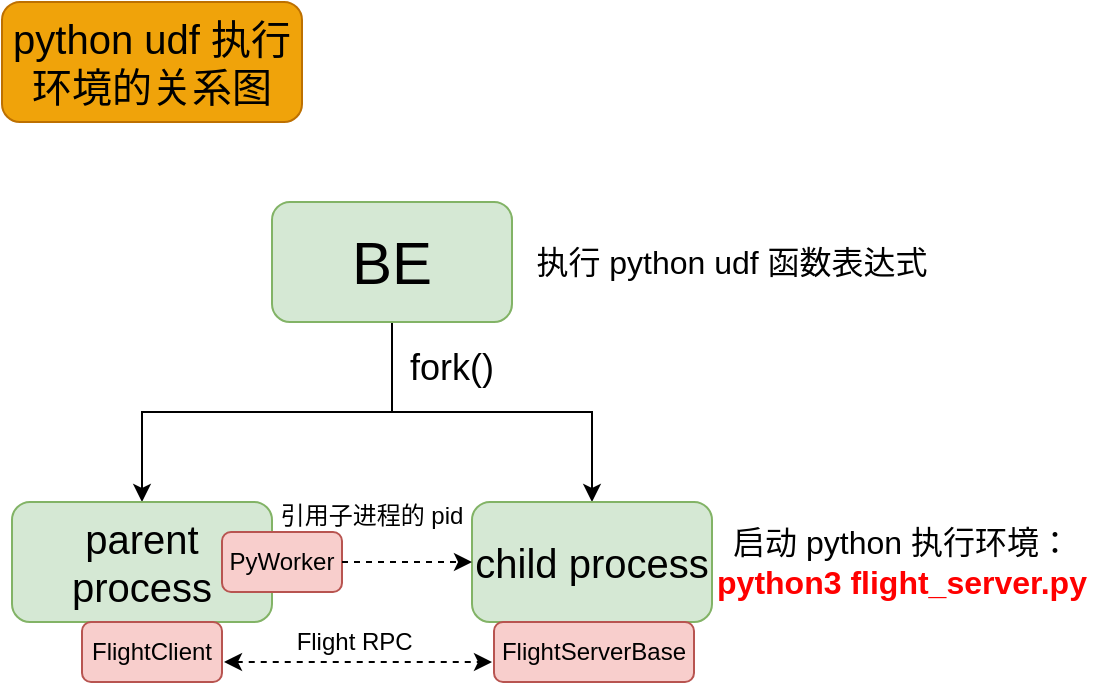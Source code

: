 <mxfile version="24.1.0" type="device" pages="3">
  <diagram id="8j2PTIThE0DS6wNIIHaq" name="fork">
    <mxGraphModel dx="1434" dy="836" grid="1" gridSize="10" guides="1" tooltips="1" connect="1" arrows="1" fold="1" page="1" pageScale="1" pageWidth="827" pageHeight="1169" math="0" shadow="0">
      <root>
        <mxCell id="0" />
        <mxCell id="1" parent="0" />
        <mxCell id="BZPYno0NWWqAYdEW5uS4-3" value="" style="edgeStyle=orthogonalEdgeStyle;rounded=0;orthogonalLoop=1;jettySize=auto;html=1;" edge="1" parent="1" source="BZPYno0NWWqAYdEW5uS4-1" target="BZPYno0NWWqAYdEW5uS4-2">
          <mxGeometry relative="1" as="geometry" />
        </mxCell>
        <mxCell id="BZPYno0NWWqAYdEW5uS4-5" style="edgeStyle=orthogonalEdgeStyle;rounded=0;orthogonalLoop=1;jettySize=auto;html=1;" edge="1" parent="1" source="BZPYno0NWWqAYdEW5uS4-1" target="BZPYno0NWWqAYdEW5uS4-4">
          <mxGeometry relative="1" as="geometry" />
        </mxCell>
        <mxCell id="BZPYno0NWWqAYdEW5uS4-1" value="&lt;font style=&quot;font-size: 30px;&quot;&gt;BE&lt;/font&gt;" style="rounded=1;whiteSpace=wrap;html=1;fillColor=#d5e8d4;strokeColor=#82b366;" vertex="1" parent="1">
          <mxGeometry x="340" y="240" width="120" height="60" as="geometry" />
        </mxCell>
        <mxCell id="BZPYno0NWWqAYdEW5uS4-2" value="parent process" style="rounded=1;whiteSpace=wrap;html=1;fillColor=#d5e8d4;strokeColor=#82b366;fontSize=20;" vertex="1" parent="1">
          <mxGeometry x="210" y="390" width="130" height="60" as="geometry" />
        </mxCell>
        <mxCell id="BZPYno0NWWqAYdEW5uS4-4" value="child process" style="rounded=1;whiteSpace=wrap;html=1;fillColor=#d5e8d4;strokeColor=#82b366;fontSize=20;" vertex="1" parent="1">
          <mxGeometry x="440" y="390" width="120" height="60" as="geometry" />
        </mxCell>
        <mxCell id="BZPYno0NWWqAYdEW5uS4-6" value="fork()" style="text;html=1;align=center;verticalAlign=middle;whiteSpace=wrap;rounded=0;fontSize=18;" vertex="1" parent="1">
          <mxGeometry x="400" y="308" width="60" height="30" as="geometry" />
        </mxCell>
        <mxCell id="BZPYno0NWWqAYdEW5uS4-7" value="启动 python 执行环境： &lt;font color=&quot;#ff0000&quot;&gt;&lt;b&gt;python3 flight_server.py&lt;/b&gt;&lt;/font&gt;" style="text;html=1;align=center;verticalAlign=middle;whiteSpace=wrap;rounded=0;fontSize=16;" vertex="1" parent="1">
          <mxGeometry x="550" y="405" width="210" height="30" as="geometry" />
        </mxCell>
        <mxCell id="BZPYno0NWWqAYdEW5uS4-8" value="执行 python udf 函数表达式" style="text;html=1;align=center;verticalAlign=middle;whiteSpace=wrap;rounded=0;fontSize=16;" vertex="1" parent="1">
          <mxGeometry x="470" y="255" width="200" height="30" as="geometry" />
        </mxCell>
        <mxCell id="BZPYno0NWWqAYdEW5uS4-9" value="PyWorker" style="text;whiteSpace=wrap;align=center;verticalAlign=middle;fillColor=#f8cecc;strokeColor=#b85450;rounded=1;" vertex="1" parent="1">
          <mxGeometry x="315" y="405" width="60" height="30" as="geometry" />
        </mxCell>
        <mxCell id="BZPYno0NWWqAYdEW5uS4-12" value="引用子进程的 pid" style="text;html=1;align=center;verticalAlign=middle;whiteSpace=wrap;rounded=0;" vertex="1" parent="1">
          <mxGeometry x="330" y="382" width="120" height="30" as="geometry" />
        </mxCell>
        <mxCell id="BZPYno0NWWqAYdEW5uS4-15" value="" style="endArrow=classic;html=1;rounded=0;exitX=1;exitY=0.5;exitDx=0;exitDy=0;dashed=1;strokeWidth=1;" edge="1" parent="1" source="BZPYno0NWWqAYdEW5uS4-9">
          <mxGeometry width="50" height="50" relative="1" as="geometry">
            <mxPoint x="380" y="419.5" as="sourcePoint" />
            <mxPoint x="440" y="420" as="targetPoint" />
          </mxGeometry>
        </mxCell>
        <mxCell id="BZPYno0NWWqAYdEW5uS4-16" value="FlightClient" style="text;whiteSpace=wrap;align=center;verticalAlign=middle;fillColor=#f8cecc;strokeColor=#b85450;rounded=1;" vertex="1" parent="1">
          <mxGeometry x="245" y="450" width="70" height="30" as="geometry" />
        </mxCell>
        <mxCell id="BZPYno0NWWqAYdEW5uS4-19" value="Flight RPC&amp;nbsp;" style="text;html=1;align=center;verticalAlign=middle;whiteSpace=wrap;rounded=0;" vertex="1" parent="1">
          <mxGeometry x="323" y="445" width="120" height="30" as="geometry" />
        </mxCell>
        <mxCell id="BZPYno0NWWqAYdEW5uS4-20" value="FlightServerBase" style="text;whiteSpace=wrap;align=center;verticalAlign=middle;fillColor=#f8cecc;strokeColor=#b85450;rounded=1;" vertex="1" parent="1">
          <mxGeometry x="451" y="450" width="100" height="30" as="geometry" />
        </mxCell>
        <mxCell id="BZPYno0NWWqAYdEW5uS4-21" value="" style="endArrow=classic;html=1;rounded=1;dashed=1;strokeWidth=1;startArrow=classic;startFill=1;curved=0;" edge="1" parent="1">
          <mxGeometry width="50" height="50" relative="1" as="geometry">
            <mxPoint x="316" y="470" as="sourcePoint" />
            <mxPoint x="450" y="470" as="targetPoint" />
          </mxGeometry>
        </mxCell>
        <mxCell id="BZPYno0NWWqAYdEW5uS4-22" value="python udf 执行环境的关系图" style="rounded=1;whiteSpace=wrap;html=1;fillColor=#f0a30a;strokeColor=#BD7000;fontColor=#000000;align=center;fontSize=20;" vertex="1" parent="1">
          <mxGeometry x="205" y="140" width="150" height="60" as="geometry" />
        </mxCell>
      </root>
    </mxGraphModel>
  </diagram>
  <diagram id="C5RBs43oDa-KdzZeNtuy" name="ClientTransport">
    <mxGraphModel dx="1434" dy="836" grid="1" gridSize="10" guides="1" tooltips="1" connect="1" arrows="1" fold="1" page="1" pageScale="1" pageWidth="827" pageHeight="1169" math="0" shadow="0">
      <root>
        <mxCell id="WIyWlLk6GJQsqaUBKTNV-0" />
        <mxCell id="WIyWlLk6GJQsqaUBKTNV-1" parent="WIyWlLk6GJQsqaUBKTNV-0" />
        <mxCell id="zkfFHV4jXpPFQw0GAbJ--0" value="ClientTransport" style="swimlane;fontStyle=3;align=center;verticalAlign=top;childLayout=stackLayout;horizontal=1;startSize=40;horizontalStack=0;resizeParent=1;resizeLast=0;collapsible=1;marginBottom=0;rounded=0;shadow=0;strokeWidth=1;fontSize=18;" parent="WIyWlLk6GJQsqaUBKTNV-1" vertex="1">
          <mxGeometry x="220" y="120" width="160" height="90" as="geometry">
            <mxRectangle x="230" y="140" width="160" height="26" as="alternateBounds" />
          </mxGeometry>
        </mxCell>
        <mxCell id="zkfFHV4jXpPFQw0GAbJ--4" value="" style="line;html=1;strokeWidth=1;align=left;verticalAlign=middle;spacingTop=-1;spacingLeft=3;spacingRight=3;rotatable=0;labelPosition=right;points=[];portConstraint=eastwest;" parent="zkfFHV4jXpPFQw0GAbJ--0" vertex="1">
          <mxGeometry y="40" width="160" height="8" as="geometry" />
        </mxCell>
        <mxCell id="zkfFHV4jXpPFQw0GAbJ--5" value="+ &lt;b&gt;&lt;i&gt;Init()&lt;/i&gt;&lt;/b&gt;:&lt;br&gt;+ &lt;b&gt;&lt;i&gt;DoExchange()&lt;/i&gt;&lt;/b&gt;:&amp;nbsp;" style="text;align=left;verticalAlign=middle;spacingLeft=4;spacingRight=4;overflow=hidden;rotatable=0;points=[[0,0.5],[1,0.5]];portConstraint=eastwest;fontStyle=0;html=1;" parent="zkfFHV4jXpPFQw0GAbJ--0" vertex="1">
          <mxGeometry y="48" width="160" height="42" as="geometry" />
        </mxCell>
        <mxCell id="zkfFHV4jXpPFQw0GAbJ--13" value="GrpcClientImpl" style="swimlane;fontStyle=1;align=center;verticalAlign=top;childLayout=stackLayout;horizontal=1;startSize=30;horizontalStack=0;resizeParent=1;resizeLast=0;collapsible=1;marginBottom=0;rounded=0;shadow=0;strokeWidth=1;fontSize=18;" parent="WIyWlLk6GJQsqaUBKTNV-1" vertex="1">
          <mxGeometry x="100" y="290" width="400" height="138" as="geometry">
            <mxRectangle x="340" y="380" width="170" height="26" as="alternateBounds" />
          </mxGeometry>
        </mxCell>
        <mxCell id="7uvoSPPH8UTCueUM53ab-2" value="- &lt;b&gt;stub_&lt;/b&gt;:&amp;nbsp;std::unique_ptr&amp;lt;pb::FlightService::Stub&amp;gt;" style="text;html=1;align=left;verticalAlign=middle;resizable=0;points=[];autosize=1;strokeColor=none;fillColor=none;" vertex="1" parent="zkfFHV4jXpPFQw0GAbJ--13">
          <mxGeometry y="30" width="400" height="30" as="geometry" />
        </mxCell>
        <mxCell id="zkfFHV4jXpPFQw0GAbJ--15" value="" style="line;html=1;strokeWidth=1;align=left;verticalAlign=middle;spacingTop=-1;spacingLeft=3;spacingRight=3;rotatable=0;labelPosition=right;points=[];portConstraint=eastwest;" parent="zkfFHV4jXpPFQw0GAbJ--13" vertex="1">
          <mxGeometry y="60" width="400" height="8" as="geometry" />
        </mxCell>
        <mxCell id="7uvoSPPH8UTCueUM53ab-1" value="+ &lt;b&gt;Make()&lt;/b&gt;:&amp;nbsp;static arrow::Result&amp;lt;std::unique_ptr&amp;lt;internal::ClientTransport&amp;gt;&amp;gt;&lt;div&gt;+ &lt;b&gt;DoExchange()&lt;/b&gt;:&lt;/div&gt;&lt;div&gt;+ &lt;b&gt;Init()&lt;/b&gt;:&lt;/div&gt;&lt;div&gt;+&amp;nbsp;&lt;span style=&quot;background-color: initial;&quot;&gt;&lt;b&gt;InitializeFlightGrpcClient()&lt;/b&gt;:&lt;/span&gt;&lt;/div&gt;" style="text;html=1;align=left;verticalAlign=middle;resizable=0;points=[];autosize=1;strokeColor=none;fillColor=none;" vertex="1" parent="zkfFHV4jXpPFQw0GAbJ--13">
          <mxGeometry y="68" width="400" height="70" as="geometry" />
        </mxCell>
        <mxCell id="zkfFHV4jXpPFQw0GAbJ--16" value="" style="endArrow=block;endSize=10;endFill=0;shadow=0;strokeWidth=1;rounded=0;curved=0;edgeStyle=elbowEdgeStyle;elbow=vertical;" parent="WIyWlLk6GJQsqaUBKTNV-1" source="zkfFHV4jXpPFQw0GAbJ--13" target="zkfFHV4jXpPFQw0GAbJ--0" edge="1">
          <mxGeometry width="160" relative="1" as="geometry">
            <mxPoint x="210" y="373" as="sourcePoint" />
            <mxPoint x="310" y="271" as="targetPoint" />
          </mxGeometry>
        </mxCell>
      </root>
    </mxGraphModel>
  </diagram>
  <diagram id="6CUBI3gRfoQxbe9pon9g" name="TransportRegistry">
    <mxGraphModel dx="1434" dy="836" grid="1" gridSize="10" guides="1" tooltips="1" connect="1" arrows="1" fold="1" page="1" pageScale="1" pageWidth="827" pageHeight="1169" math="0" shadow="0">
      <root>
        <mxCell id="0" />
        <mxCell id="1" parent="0" />
        <mxCell id="ys9bpClrz87a2oTrs81r-1" value="&lt;font style=&quot;font-size: 18px;&quot;&gt;TransportRegistry&lt;/font&gt;" style="swimlane;fontStyle=1;align=center;verticalAlign=middle;childLayout=stackLayout;horizontal=1;startSize=30;horizontalStack=0;resizeParent=1;resizeParentMax=0;resizeLast=0;collapsible=1;marginBottom=0;whiteSpace=wrap;html=1;" vertex="1" parent="1">
          <mxGeometry x="330" y="380" width="370" height="110" as="geometry" />
        </mxCell>
        <mxCell id="ys9bpClrz87a2oTrs81r-2" value="- &lt;i&gt;&lt;b&gt;&lt;font color=&quot;#ff0000&quot;&gt;Impl&lt;/font&gt;&lt;/b&gt;&lt;/i&gt;: class" style="text;strokeColor=none;fillColor=none;align=left;verticalAlign=middle;spacingLeft=4;spacingRight=4;overflow=hidden;rotatable=0;points=[[0,0.5],[1,0.5]];portConstraint=eastwest;whiteSpace=wrap;html=1;" vertex="1" parent="ys9bpClrz87a2oTrs81r-1">
          <mxGeometry y="30" width="370" height="26" as="geometry" />
        </mxCell>
        <mxCell id="ys9bpClrz87a2oTrs81r-3" value="" style="line;strokeWidth=1;fillColor=none;align=left;verticalAlign=middle;spacingTop=-1;spacingLeft=3;spacingRight=3;rotatable=0;labelPosition=right;points=[];portConstraint=eastwest;strokeColor=inherit;" vertex="1" parent="ys9bpClrz87a2oTrs81r-1">
          <mxGeometry y="56" width="370" height="8" as="geometry" />
        </mxCell>
        <mxCell id="ys9bpClrz87a2oTrs81r-4" value="+ &lt;b&gt;MakeClient&lt;/b&gt;(const std::string&amp;amp;): std::unique_ptr&amp;lt;ClientTransport&amp;gt;&lt;div&gt;+ &lt;b&gt;RegisterClient&lt;/b&gt;(const std::string&amp;amp;, ClientFactory): Status&lt;/div&gt;" style="text;strokeColor=none;fillColor=none;align=left;verticalAlign=middle;spacingLeft=4;spacingRight=4;overflow=hidden;rotatable=0;points=[[0,0.5],[1,0.5]];portConstraint=eastwest;whiteSpace=wrap;html=1;" vertex="1" parent="ys9bpClrz87a2oTrs81r-1">
          <mxGeometry y="64" width="370" height="46" as="geometry" />
        </mxCell>
        <mxCell id="ys9bpClrz87a2oTrs81r-5" value="私有嵌套类，用于实现接口类中定义的方法，是一种&amp;nbsp;&lt;font color=&quot;#ff0000&quot;&gt;&lt;b&gt;Pimpl&amp;nbsp;&lt;/b&gt;&lt;/font&gt;机制。" style="shape=note2;boundedLbl=1;whiteSpace=wrap;html=1;size=9;verticalAlign=middle;align=left;spacing=1;" vertex="1" parent="1">
          <mxGeometry x="150" y="390" width="140" height="60" as="geometry" />
        </mxCell>
        <mxCell id="ys9bpClrz87a2oTrs81r-6" value="" style="endArrow=classic;html=1;rounded=0;" edge="1" parent="1" target="ys9bpClrz87a2oTrs81r-2">
          <mxGeometry width="50" height="50" relative="1" as="geometry">
            <mxPoint x="290" y="423" as="sourcePoint" />
            <mxPoint x="330" y="423" as="targetPoint" />
          </mxGeometry>
        </mxCell>
      </root>
    </mxGraphModel>
  </diagram>
</mxfile>
